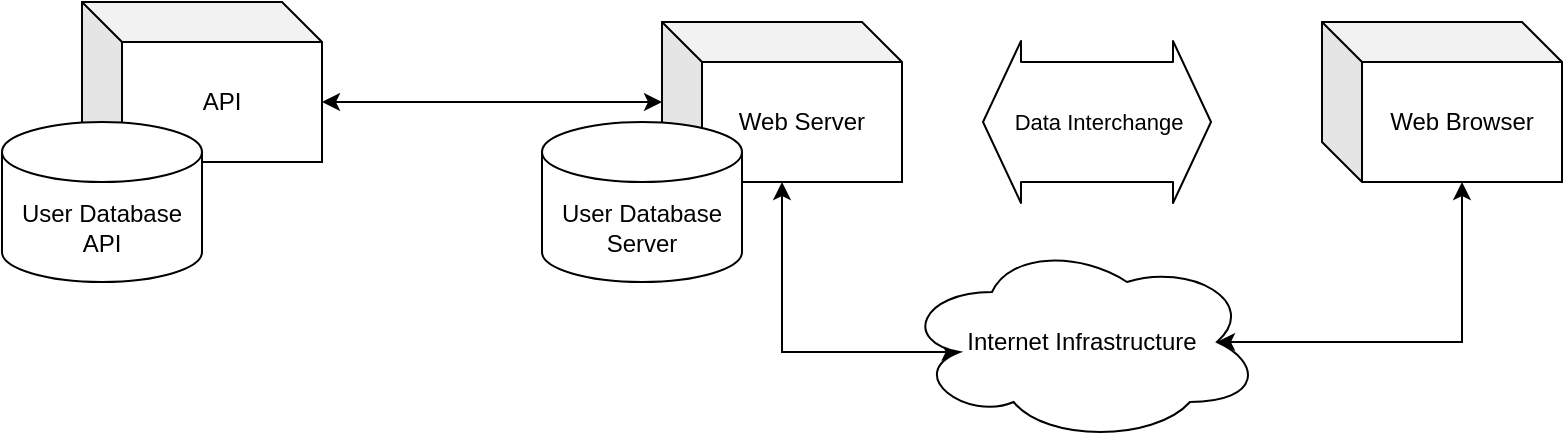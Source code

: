 <mxfile version="13.7.5" type="github">
  <diagram id="f7qSFR5gJHRtNvawFRBQ" name="Page-1">
    <mxGraphModel dx="1422" dy="794" grid="1" gridSize="10" guides="1" tooltips="1" connect="1" arrows="1" fold="1" page="1" pageScale="1" pageWidth="1169" pageHeight="827" math="0" shadow="0">
      <root>
        <mxCell id="0" />
        <mxCell id="1" parent="0" />
        <mxCell id="LRMJ2YVuXZw8DP-xjl8w-2" value="API" style="shape=cube;whiteSpace=wrap;html=1;boundedLbl=1;backgroundOutline=1;darkOpacity=0.05;darkOpacity2=0.1;" vertex="1" parent="1">
          <mxGeometry x="210" y="300" width="120" height="80" as="geometry" />
        </mxCell>
        <mxCell id="LRMJ2YVuXZw8DP-xjl8w-6" style="edgeStyle=orthogonalEdgeStyle;rounded=0;orthogonalLoop=1;jettySize=auto;html=1;entryX=0.16;entryY=0.55;entryDx=0;entryDy=0;entryPerimeter=0;startArrow=classic;startFill=1;" edge="1" parent="1" source="LRMJ2YVuXZw8DP-xjl8w-3" target="LRMJ2YVuXZw8DP-xjl8w-5">
          <mxGeometry relative="1" as="geometry">
            <Array as="points">
              <mxPoint x="560" y="475" />
            </Array>
          </mxGeometry>
        </mxCell>
        <mxCell id="LRMJ2YVuXZw8DP-xjl8w-9" style="edgeStyle=orthogonalEdgeStyle;rounded=0;orthogonalLoop=1;jettySize=auto;html=1;entryX=0;entryY=0;entryDx=120;entryDy=50;entryPerimeter=0;startArrow=classic;startFill=1;" edge="1" parent="1" source="LRMJ2YVuXZw8DP-xjl8w-3" target="LRMJ2YVuXZw8DP-xjl8w-2">
          <mxGeometry relative="1" as="geometry" />
        </mxCell>
        <mxCell id="LRMJ2YVuXZw8DP-xjl8w-3" value="Web Server" style="shape=cube;whiteSpace=wrap;html=1;boundedLbl=1;backgroundOutline=1;darkOpacity=0.05;darkOpacity2=0.1;" vertex="1" parent="1">
          <mxGeometry x="500" y="310" width="120" height="80" as="geometry" />
        </mxCell>
        <mxCell id="LRMJ2YVuXZw8DP-xjl8w-7" style="edgeStyle=orthogonalEdgeStyle;rounded=0;orthogonalLoop=1;jettySize=auto;html=1;entryX=0.875;entryY=0.5;entryDx=0;entryDy=0;entryPerimeter=0;startArrow=classic;startFill=1;exitX=0;exitY=0;exitDx=70;exitDy=80;exitPerimeter=0;" edge="1" parent="1" source="LRMJ2YVuXZw8DP-xjl8w-4" target="LRMJ2YVuXZw8DP-xjl8w-5">
          <mxGeometry relative="1" as="geometry">
            <Array as="points">
              <mxPoint x="900" y="470" />
            </Array>
          </mxGeometry>
        </mxCell>
        <mxCell id="LRMJ2YVuXZw8DP-xjl8w-4" value="Web Browser" style="shape=cube;whiteSpace=wrap;html=1;boundedLbl=1;backgroundOutline=1;darkOpacity=0.05;darkOpacity2=0.1;" vertex="1" parent="1">
          <mxGeometry x="830" y="310" width="120" height="80" as="geometry" />
        </mxCell>
        <mxCell id="LRMJ2YVuXZw8DP-xjl8w-5" value="Internet Infrastructure" style="ellipse;shape=cloud;whiteSpace=wrap;html=1;" vertex="1" parent="1">
          <mxGeometry x="620" y="420" width="180" height="100" as="geometry" />
        </mxCell>
        <mxCell id="LRMJ2YVuXZw8DP-xjl8w-8" value="User Database Server" style="shape=cylinder3;whiteSpace=wrap;html=1;boundedLbl=1;backgroundOutline=1;size=15;" vertex="1" parent="1">
          <mxGeometry x="440" y="360" width="100" height="80" as="geometry" />
        </mxCell>
        <mxCell id="LRMJ2YVuXZw8DP-xjl8w-10" value="User Database API" style="shape=cylinder3;whiteSpace=wrap;html=1;boundedLbl=1;backgroundOutline=1;size=15;" vertex="1" parent="1">
          <mxGeometry x="170" y="360" width="100" height="80" as="geometry" />
        </mxCell>
        <mxCell id="LRMJ2YVuXZw8DP-xjl8w-13" value="Data Interchange" style="shape=flexArrow;endArrow=classic;startArrow=classic;html=1;width=60;" edge="1" parent="1">
          <mxGeometry width="50" height="50" relative="1" as="geometry">
            <mxPoint x="660" y="360" as="sourcePoint" />
            <mxPoint x="775" y="360" as="targetPoint" />
          </mxGeometry>
        </mxCell>
      </root>
    </mxGraphModel>
  </diagram>
</mxfile>
